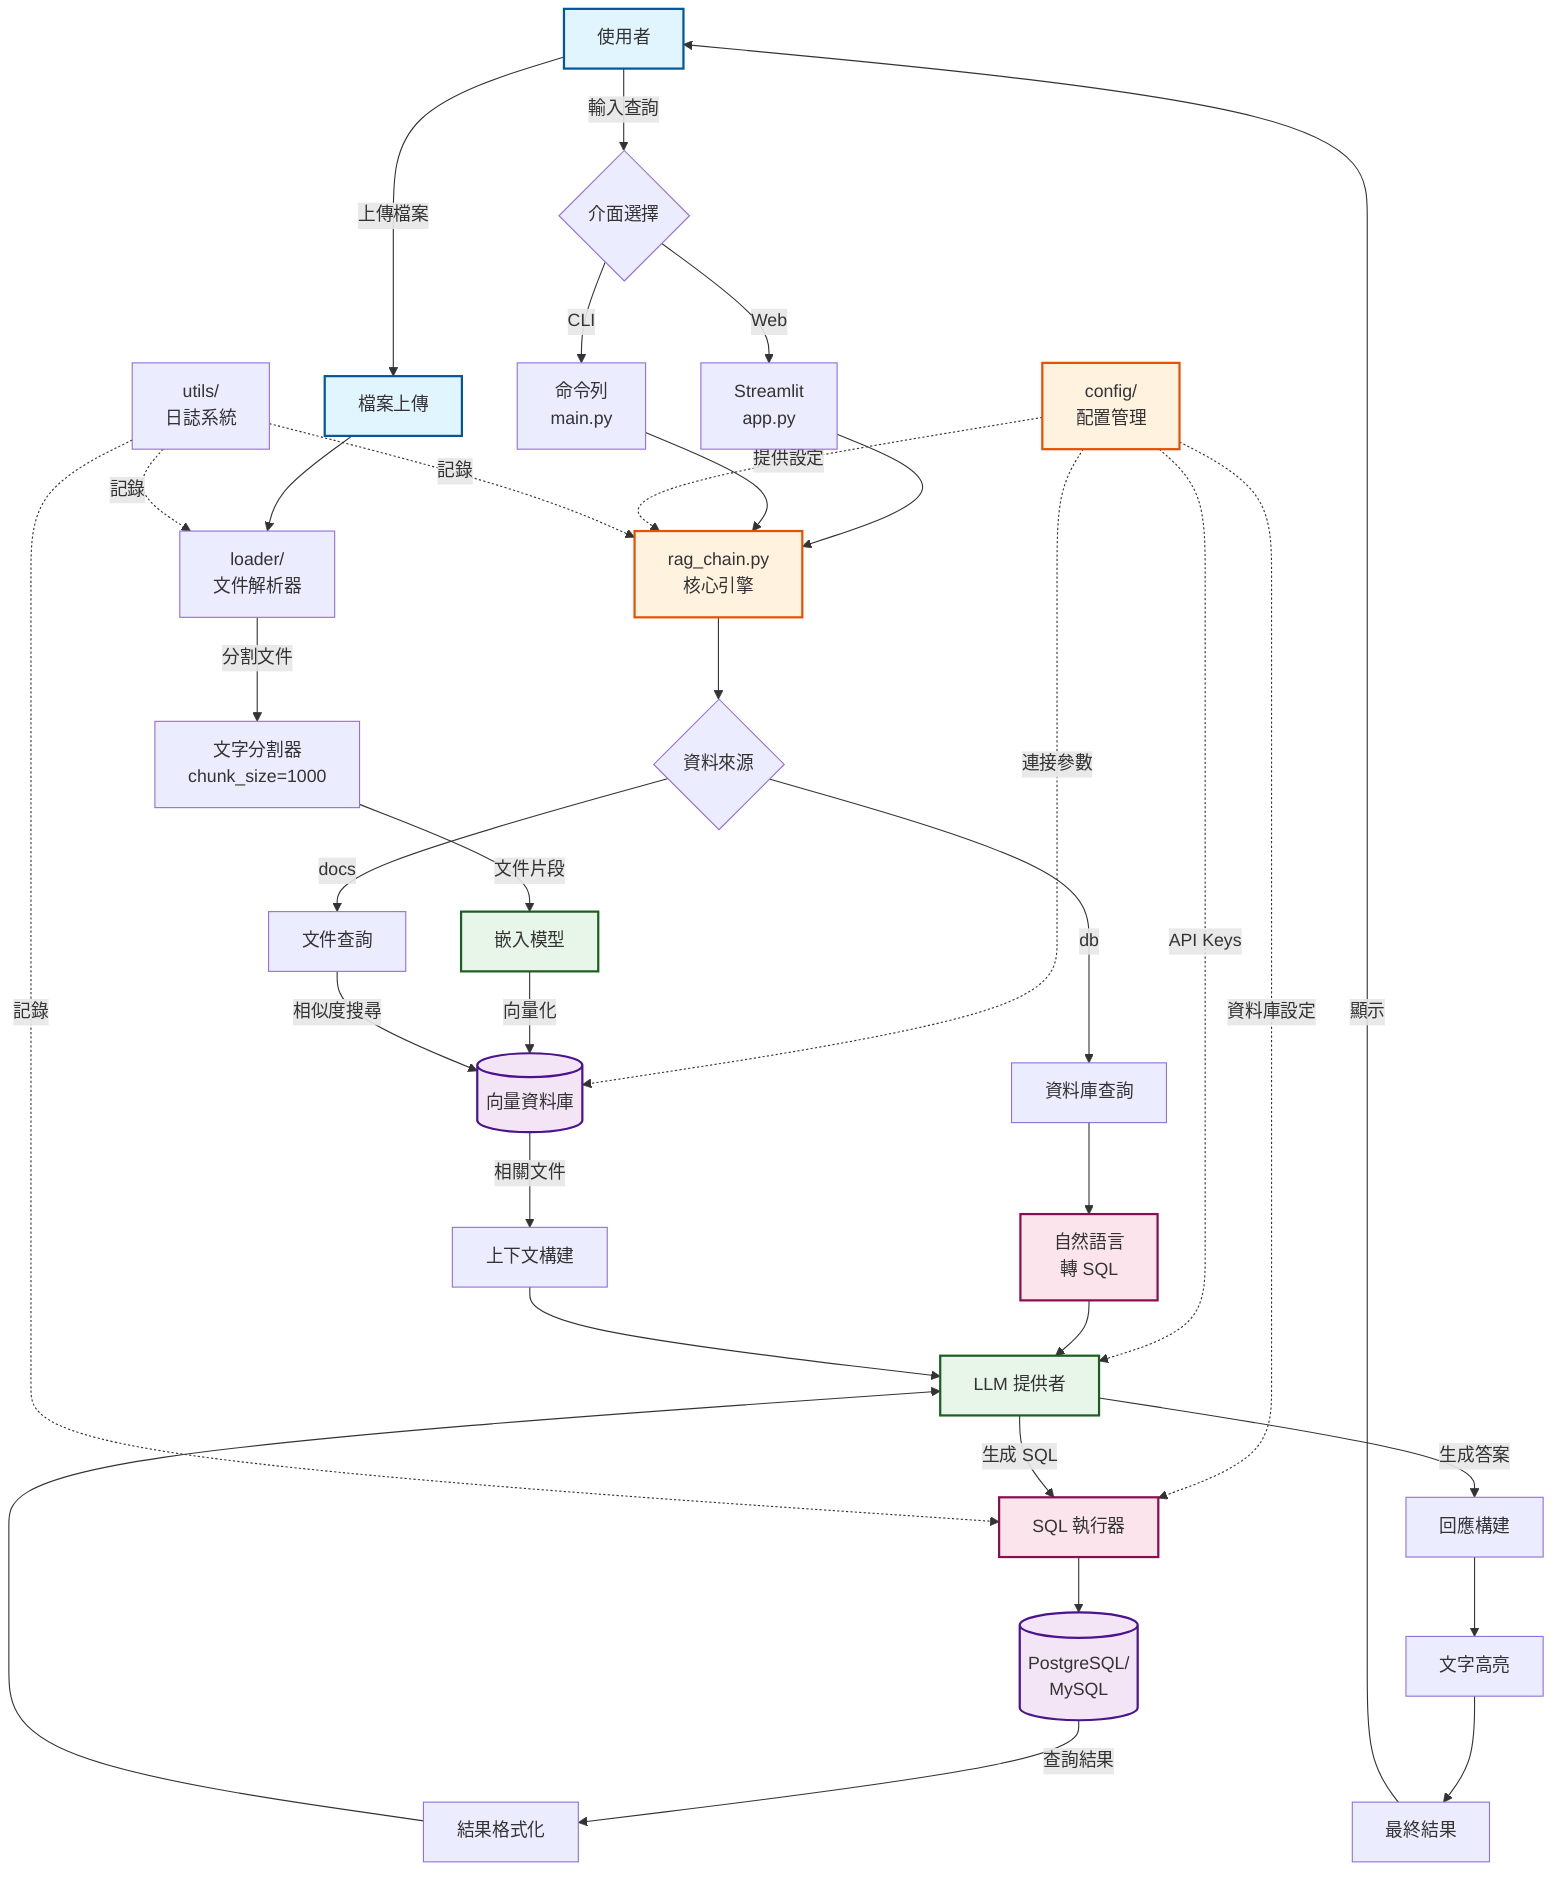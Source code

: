 flowchart TB
    %% 使用者互動
    User[使用者] -->|輸入查詢| UI{介面選擇}
    UI -->|Web| Streamlit[Streamlit<br/>app.py]
    UI -->|CLI| CLI[命令列<br/>main.py]
    
    %% 檔案上傳流程
    User -->|上傳檔案| FileUpload[檔案上傳]
    FileUpload --> DocParser[loader/<br/>文件解析器]
    
    %% 主要處理流程
    Streamlit --> RAGChain[rag_chain.py<br/>核心引擎]
    CLI --> RAGChain
    
    %% 配置管理
    Config[config/<br/>配置管理] -.->|提供設定| RAGChain
    Config -.->|API Keys| LLMProvider
    Config -.->|連接參數| VectorDB
    Config -.->|資料庫設定| SQLExecutor
    
    %% 資料來源分支
    RAGChain --> SourceCheck{資料來源}
    
    %% 文件查詢路徑
    SourceCheck -->|docs| DocQuery[文件查詢]
    DocParser -->|分割文件| TextSplitter[文字分割器<br/>chunk_size=1000]
    TextSplitter -->|文件片段| Embeddings[嵌入模型]
    Embeddings -->|向量化| VectorDB[(向量資料庫)]
    DocQuery -->|相似度搜尋| VectorDB
    VectorDB -->|相關文件| ContextBuilder[上下文構建]
    
    %% 資料庫查詢路徑
    SourceCheck -->|db| DBQuery[資料庫查詢]
    DBQuery --> NLtoSQL[自然語言<br/>轉 SQL]
    NLtoSQL --> LLMProvider[LLM 提供者]
    LLMProvider -->|生成 SQL| SQLExecutor[SQL 執行器]
    SQLExecutor --> Database[(PostgreSQL/<br/>MySQL)]
    Database -->|查詢結果| ResultFormatter[結果格式化]
    
    %% LLM 生成答案
    ContextBuilder --> LLMProvider
    ResultFormatter --> LLMProvider
    LLMProvider -->|生成答案| ResponseBuilder[回應構建]
    
    %% 結果返回
    ResponseBuilder --> Highlighter[文字高亮]
    Highlighter --> FinalResult[最終結果]
    FinalResult -->|顯示| User
    
    %% 日誌記錄
    Logger[utils/<br/>日誌系統] -.->|記錄| RAGChain
    Logger -.->|記錄| DocParser
    Logger -.->|記錄| SQLExecutor
    
    %% 樣式定義
    classDef userNode fill:#e1f5fe,stroke:#01579b,stroke-width:2px
    classDef coreNode fill:#fff3e0,stroke:#e65100,stroke-width:2px
    classDef dataNode fill:#f3e5f5,stroke:#4a148c,stroke-width:2px
    classDef llmNode fill:#e8f5e9,stroke:#1b5e20,stroke-width:2px
    classDef dbNode fill:#fce4ec,stroke:#880e4f,stroke-width:2px
    
    class User,FileUpload userNode
    class RAGChain,Config coreNode
    class VectorDB,Database dataNode
    class LLMProvider,Embeddings llmNode
    class SQLExecutor,NLtoSQL dbNode